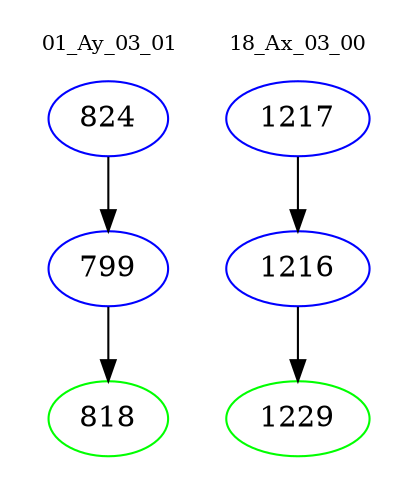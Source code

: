 digraph{
subgraph cluster_0 {
color = white
label = "01_Ay_03_01";
fontsize=10;
T0_824 [label="824", color="blue"]
T0_824 -> T0_799 [color="black"]
T0_799 [label="799", color="blue"]
T0_799 -> T0_818 [color="black"]
T0_818 [label="818", color="green"]
}
subgraph cluster_1 {
color = white
label = "18_Ax_03_00";
fontsize=10;
T1_1217 [label="1217", color="blue"]
T1_1217 -> T1_1216 [color="black"]
T1_1216 [label="1216", color="blue"]
T1_1216 -> T1_1229 [color="black"]
T1_1229 [label="1229", color="green"]
}
}
